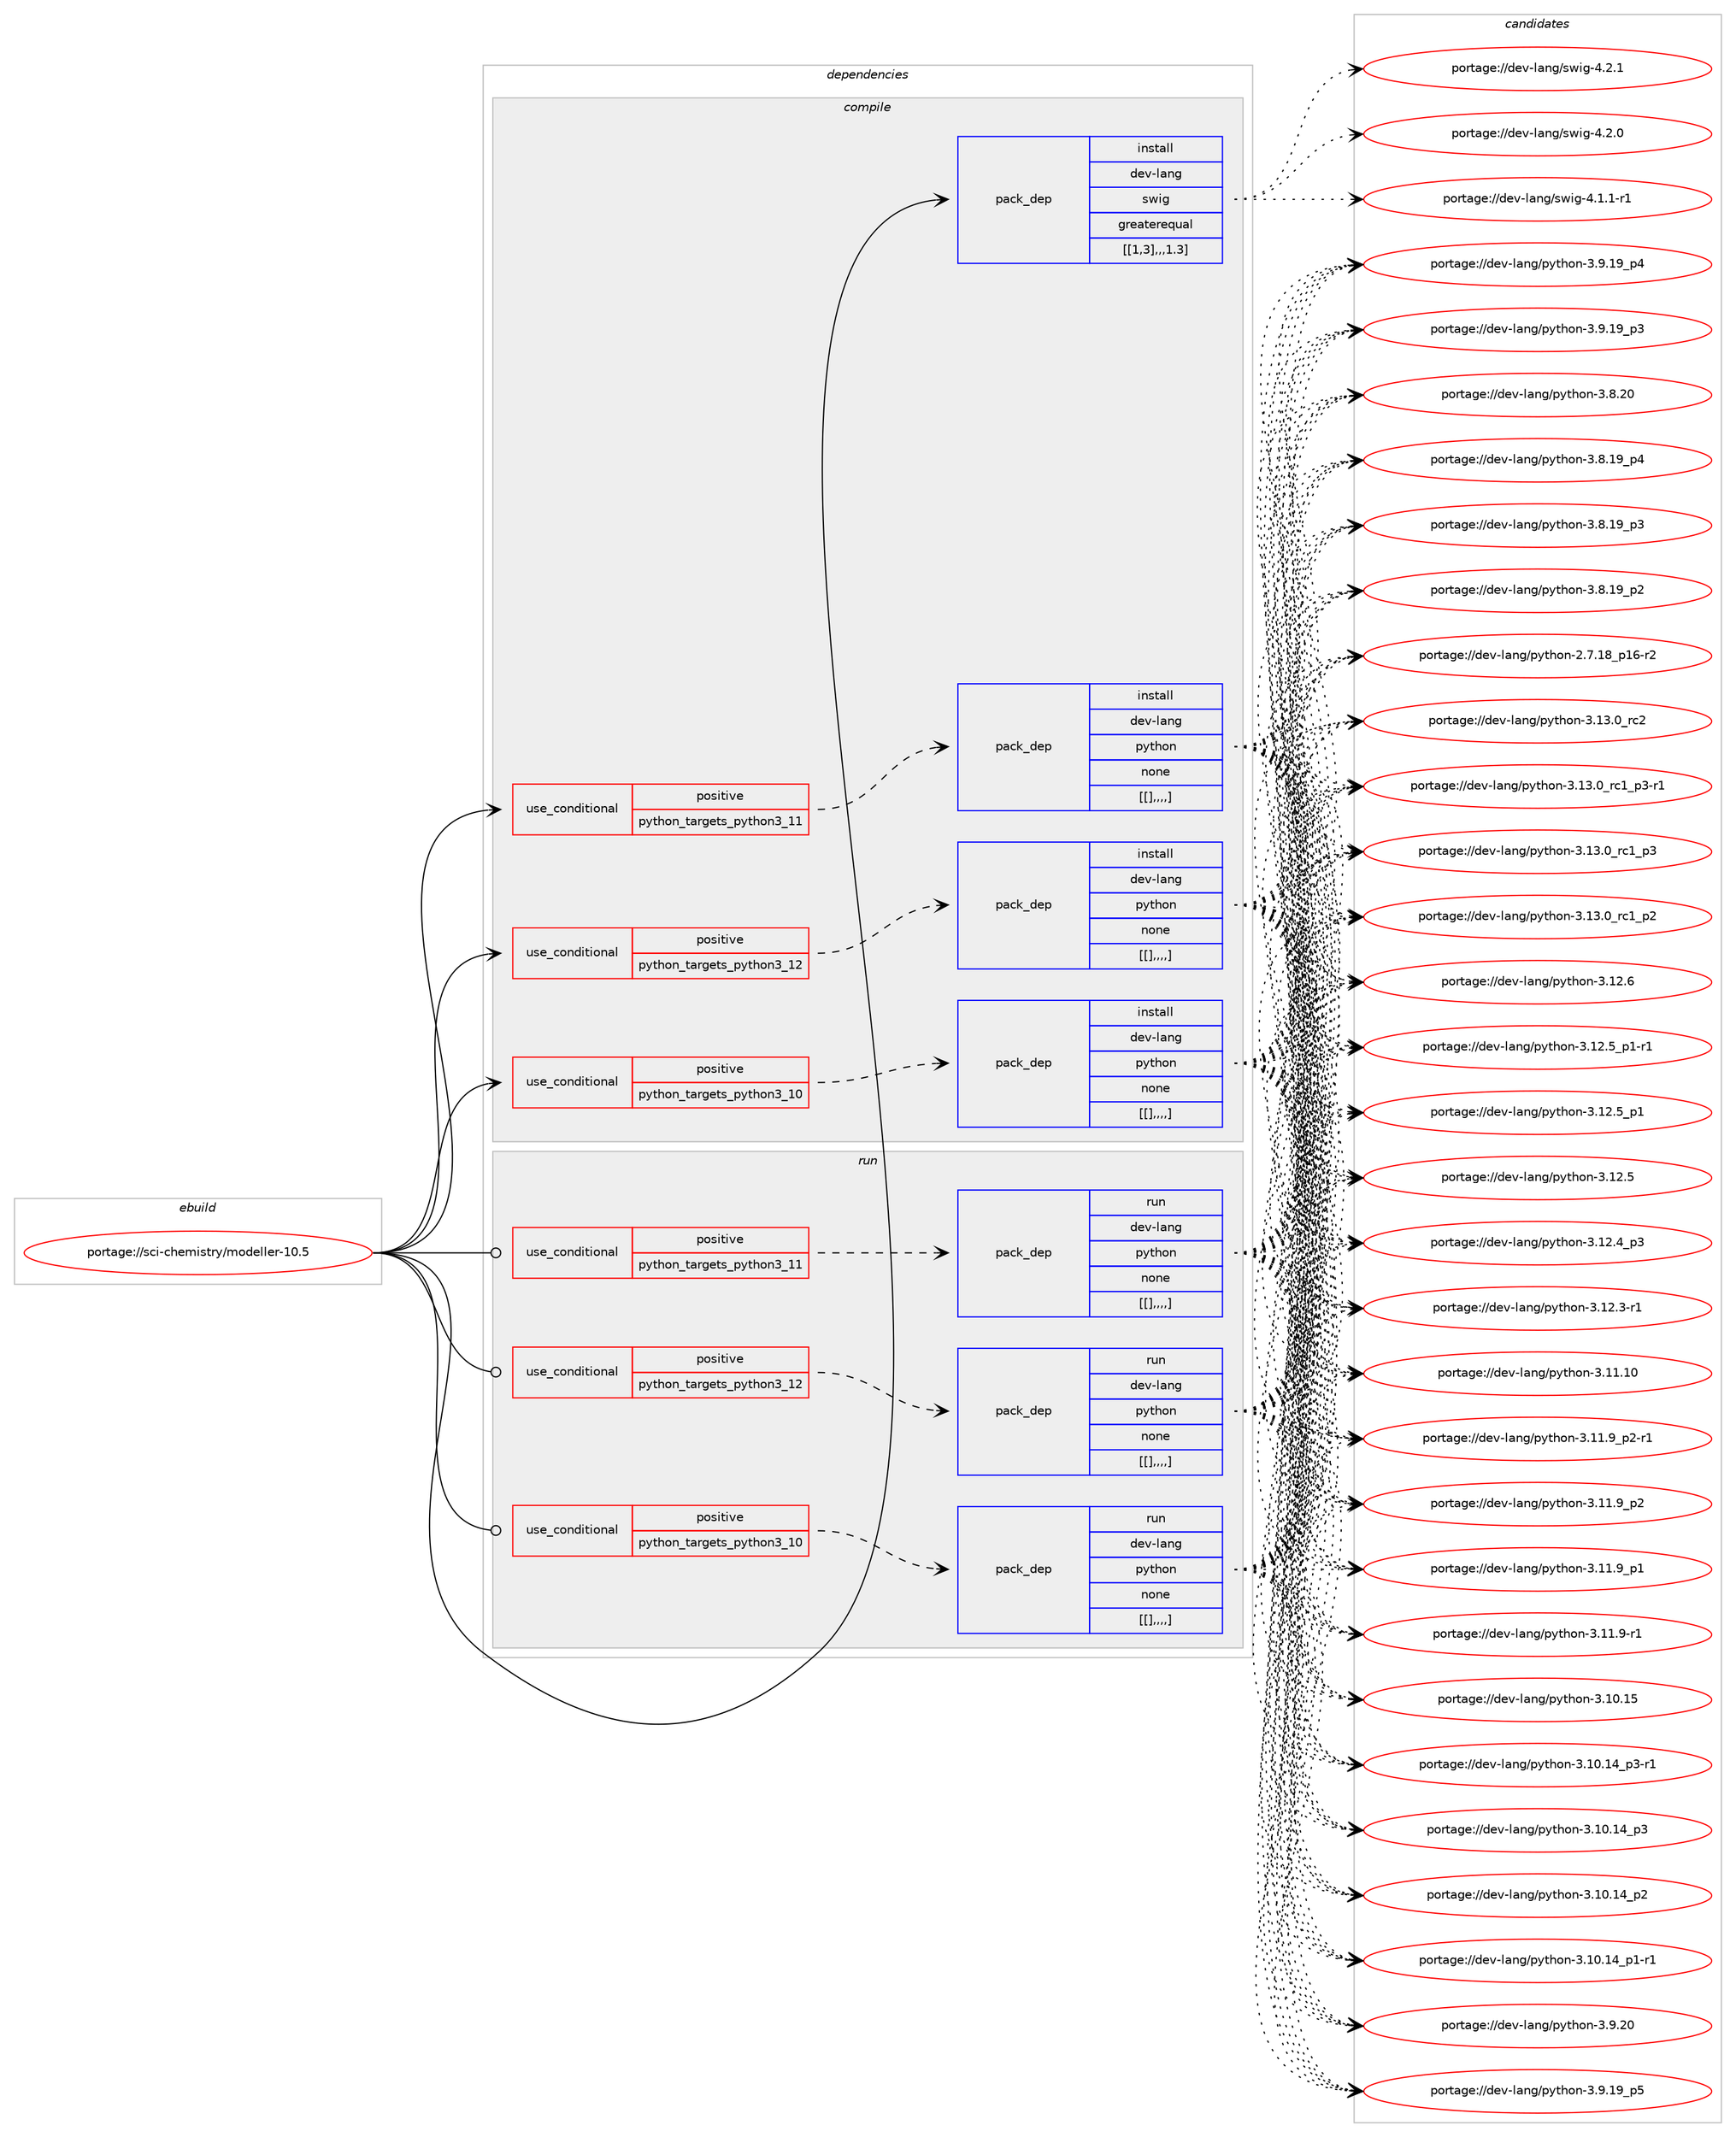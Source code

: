 digraph prolog {

# *************
# Graph options
# *************

newrank=true;
concentrate=true;
compound=true;
graph [rankdir=LR,fontname=Helvetica,fontsize=10,ranksep=1.5];#, ranksep=2.5, nodesep=0.2];
edge  [arrowhead=vee];
node  [fontname=Helvetica,fontsize=10];

# **********
# The ebuild
# **********

subgraph cluster_leftcol {
color=gray;
label=<<i>ebuild</i>>;
id [label="portage://sci-chemistry/modeller-10.5", color=red, width=4, href="../sci-chemistry/modeller-10.5.svg"];
}

# ****************
# The dependencies
# ****************

subgraph cluster_midcol {
color=gray;
label=<<i>dependencies</i>>;
subgraph cluster_compile {
fillcolor="#eeeeee";
style=filled;
label=<<i>compile</i>>;
subgraph cond108145 {
dependency410065 [label=<<TABLE BORDER="0" CELLBORDER="1" CELLSPACING="0" CELLPADDING="4"><TR><TD ROWSPAN="3" CELLPADDING="10">use_conditional</TD></TR><TR><TD>positive</TD></TR><TR><TD>python_targets_python3_10</TD></TR></TABLE>>, shape=none, color=red];
subgraph pack298959 {
dependency410066 [label=<<TABLE BORDER="0" CELLBORDER="1" CELLSPACING="0" CELLPADDING="4" WIDTH="220"><TR><TD ROWSPAN="6" CELLPADDING="30">pack_dep</TD></TR><TR><TD WIDTH="110">install</TD></TR><TR><TD>dev-lang</TD></TR><TR><TD>python</TD></TR><TR><TD>none</TD></TR><TR><TD>[[],,,,]</TD></TR></TABLE>>, shape=none, color=blue];
}
dependency410065:e -> dependency410066:w [weight=20,style="dashed",arrowhead="vee"];
}
id:e -> dependency410065:w [weight=20,style="solid",arrowhead="vee"];
subgraph cond108146 {
dependency410067 [label=<<TABLE BORDER="0" CELLBORDER="1" CELLSPACING="0" CELLPADDING="4"><TR><TD ROWSPAN="3" CELLPADDING="10">use_conditional</TD></TR><TR><TD>positive</TD></TR><TR><TD>python_targets_python3_11</TD></TR></TABLE>>, shape=none, color=red];
subgraph pack298960 {
dependency410068 [label=<<TABLE BORDER="0" CELLBORDER="1" CELLSPACING="0" CELLPADDING="4" WIDTH="220"><TR><TD ROWSPAN="6" CELLPADDING="30">pack_dep</TD></TR><TR><TD WIDTH="110">install</TD></TR><TR><TD>dev-lang</TD></TR><TR><TD>python</TD></TR><TR><TD>none</TD></TR><TR><TD>[[],,,,]</TD></TR></TABLE>>, shape=none, color=blue];
}
dependency410067:e -> dependency410068:w [weight=20,style="dashed",arrowhead="vee"];
}
id:e -> dependency410067:w [weight=20,style="solid",arrowhead="vee"];
subgraph cond108147 {
dependency410069 [label=<<TABLE BORDER="0" CELLBORDER="1" CELLSPACING="0" CELLPADDING="4"><TR><TD ROWSPAN="3" CELLPADDING="10">use_conditional</TD></TR><TR><TD>positive</TD></TR><TR><TD>python_targets_python3_12</TD></TR></TABLE>>, shape=none, color=red];
subgraph pack298961 {
dependency410070 [label=<<TABLE BORDER="0" CELLBORDER="1" CELLSPACING="0" CELLPADDING="4" WIDTH="220"><TR><TD ROWSPAN="6" CELLPADDING="30">pack_dep</TD></TR><TR><TD WIDTH="110">install</TD></TR><TR><TD>dev-lang</TD></TR><TR><TD>python</TD></TR><TR><TD>none</TD></TR><TR><TD>[[],,,,]</TD></TR></TABLE>>, shape=none, color=blue];
}
dependency410069:e -> dependency410070:w [weight=20,style="dashed",arrowhead="vee"];
}
id:e -> dependency410069:w [weight=20,style="solid",arrowhead="vee"];
subgraph pack298962 {
dependency410071 [label=<<TABLE BORDER="0" CELLBORDER="1" CELLSPACING="0" CELLPADDING="4" WIDTH="220"><TR><TD ROWSPAN="6" CELLPADDING="30">pack_dep</TD></TR><TR><TD WIDTH="110">install</TD></TR><TR><TD>dev-lang</TD></TR><TR><TD>swig</TD></TR><TR><TD>greaterequal</TD></TR><TR><TD>[[1,3],,,1.3]</TD></TR></TABLE>>, shape=none, color=blue];
}
id:e -> dependency410071:w [weight=20,style="solid",arrowhead="vee"];
}
subgraph cluster_compileandrun {
fillcolor="#eeeeee";
style=filled;
label=<<i>compile and run</i>>;
}
subgraph cluster_run {
fillcolor="#eeeeee";
style=filled;
label=<<i>run</i>>;
subgraph cond108148 {
dependency410072 [label=<<TABLE BORDER="0" CELLBORDER="1" CELLSPACING="0" CELLPADDING="4"><TR><TD ROWSPAN="3" CELLPADDING="10">use_conditional</TD></TR><TR><TD>positive</TD></TR><TR><TD>python_targets_python3_10</TD></TR></TABLE>>, shape=none, color=red];
subgraph pack298963 {
dependency410073 [label=<<TABLE BORDER="0" CELLBORDER="1" CELLSPACING="0" CELLPADDING="4" WIDTH="220"><TR><TD ROWSPAN="6" CELLPADDING="30">pack_dep</TD></TR><TR><TD WIDTH="110">run</TD></TR><TR><TD>dev-lang</TD></TR><TR><TD>python</TD></TR><TR><TD>none</TD></TR><TR><TD>[[],,,,]</TD></TR></TABLE>>, shape=none, color=blue];
}
dependency410072:e -> dependency410073:w [weight=20,style="dashed",arrowhead="vee"];
}
id:e -> dependency410072:w [weight=20,style="solid",arrowhead="odot"];
subgraph cond108149 {
dependency410074 [label=<<TABLE BORDER="0" CELLBORDER="1" CELLSPACING="0" CELLPADDING="4"><TR><TD ROWSPAN="3" CELLPADDING="10">use_conditional</TD></TR><TR><TD>positive</TD></TR><TR><TD>python_targets_python3_11</TD></TR></TABLE>>, shape=none, color=red];
subgraph pack298964 {
dependency410075 [label=<<TABLE BORDER="0" CELLBORDER="1" CELLSPACING="0" CELLPADDING="4" WIDTH="220"><TR><TD ROWSPAN="6" CELLPADDING="30">pack_dep</TD></TR><TR><TD WIDTH="110">run</TD></TR><TR><TD>dev-lang</TD></TR><TR><TD>python</TD></TR><TR><TD>none</TD></TR><TR><TD>[[],,,,]</TD></TR></TABLE>>, shape=none, color=blue];
}
dependency410074:e -> dependency410075:w [weight=20,style="dashed",arrowhead="vee"];
}
id:e -> dependency410074:w [weight=20,style="solid",arrowhead="odot"];
subgraph cond108150 {
dependency410076 [label=<<TABLE BORDER="0" CELLBORDER="1" CELLSPACING="0" CELLPADDING="4"><TR><TD ROWSPAN="3" CELLPADDING="10">use_conditional</TD></TR><TR><TD>positive</TD></TR><TR><TD>python_targets_python3_12</TD></TR></TABLE>>, shape=none, color=red];
subgraph pack298965 {
dependency410077 [label=<<TABLE BORDER="0" CELLBORDER="1" CELLSPACING="0" CELLPADDING="4" WIDTH="220"><TR><TD ROWSPAN="6" CELLPADDING="30">pack_dep</TD></TR><TR><TD WIDTH="110">run</TD></TR><TR><TD>dev-lang</TD></TR><TR><TD>python</TD></TR><TR><TD>none</TD></TR><TR><TD>[[],,,,]</TD></TR></TABLE>>, shape=none, color=blue];
}
dependency410076:e -> dependency410077:w [weight=20,style="dashed",arrowhead="vee"];
}
id:e -> dependency410076:w [weight=20,style="solid",arrowhead="odot"];
}
}

# **************
# The candidates
# **************

subgraph cluster_choices {
rank=same;
color=gray;
label=<<i>candidates</i>>;

subgraph choice298959 {
color=black;
nodesep=1;
choice10010111845108971101034711212111610411111045514649514648951149950 [label="portage://dev-lang/python-3.13.0_rc2", color=red, width=4,href="../dev-lang/python-3.13.0_rc2.svg"];
choice1001011184510897110103471121211161041111104551464951464895114994995112514511449 [label="portage://dev-lang/python-3.13.0_rc1_p3-r1", color=red, width=4,href="../dev-lang/python-3.13.0_rc1_p3-r1.svg"];
choice100101118451089711010347112121116104111110455146495146489511499499511251 [label="portage://dev-lang/python-3.13.0_rc1_p3", color=red, width=4,href="../dev-lang/python-3.13.0_rc1_p3.svg"];
choice100101118451089711010347112121116104111110455146495146489511499499511250 [label="portage://dev-lang/python-3.13.0_rc1_p2", color=red, width=4,href="../dev-lang/python-3.13.0_rc1_p2.svg"];
choice10010111845108971101034711212111610411111045514649504654 [label="portage://dev-lang/python-3.12.6", color=red, width=4,href="../dev-lang/python-3.12.6.svg"];
choice1001011184510897110103471121211161041111104551464950465395112494511449 [label="portage://dev-lang/python-3.12.5_p1-r1", color=red, width=4,href="../dev-lang/python-3.12.5_p1-r1.svg"];
choice100101118451089711010347112121116104111110455146495046539511249 [label="portage://dev-lang/python-3.12.5_p1", color=red, width=4,href="../dev-lang/python-3.12.5_p1.svg"];
choice10010111845108971101034711212111610411111045514649504653 [label="portage://dev-lang/python-3.12.5", color=red, width=4,href="../dev-lang/python-3.12.5.svg"];
choice100101118451089711010347112121116104111110455146495046529511251 [label="portage://dev-lang/python-3.12.4_p3", color=red, width=4,href="../dev-lang/python-3.12.4_p3.svg"];
choice100101118451089711010347112121116104111110455146495046514511449 [label="portage://dev-lang/python-3.12.3-r1", color=red, width=4,href="../dev-lang/python-3.12.3-r1.svg"];
choice1001011184510897110103471121211161041111104551464949464948 [label="portage://dev-lang/python-3.11.10", color=red, width=4,href="../dev-lang/python-3.11.10.svg"];
choice1001011184510897110103471121211161041111104551464949465795112504511449 [label="portage://dev-lang/python-3.11.9_p2-r1", color=red, width=4,href="../dev-lang/python-3.11.9_p2-r1.svg"];
choice100101118451089711010347112121116104111110455146494946579511250 [label="portage://dev-lang/python-3.11.9_p2", color=red, width=4,href="../dev-lang/python-3.11.9_p2.svg"];
choice100101118451089711010347112121116104111110455146494946579511249 [label="portage://dev-lang/python-3.11.9_p1", color=red, width=4,href="../dev-lang/python-3.11.9_p1.svg"];
choice100101118451089711010347112121116104111110455146494946574511449 [label="portage://dev-lang/python-3.11.9-r1", color=red, width=4,href="../dev-lang/python-3.11.9-r1.svg"];
choice1001011184510897110103471121211161041111104551464948464953 [label="portage://dev-lang/python-3.10.15", color=red, width=4,href="../dev-lang/python-3.10.15.svg"];
choice100101118451089711010347112121116104111110455146494846495295112514511449 [label="portage://dev-lang/python-3.10.14_p3-r1", color=red, width=4,href="../dev-lang/python-3.10.14_p3-r1.svg"];
choice10010111845108971101034711212111610411111045514649484649529511251 [label="portage://dev-lang/python-3.10.14_p3", color=red, width=4,href="../dev-lang/python-3.10.14_p3.svg"];
choice10010111845108971101034711212111610411111045514649484649529511250 [label="portage://dev-lang/python-3.10.14_p2", color=red, width=4,href="../dev-lang/python-3.10.14_p2.svg"];
choice100101118451089711010347112121116104111110455146494846495295112494511449 [label="portage://dev-lang/python-3.10.14_p1-r1", color=red, width=4,href="../dev-lang/python-3.10.14_p1-r1.svg"];
choice10010111845108971101034711212111610411111045514657465048 [label="portage://dev-lang/python-3.9.20", color=red, width=4,href="../dev-lang/python-3.9.20.svg"];
choice100101118451089711010347112121116104111110455146574649579511253 [label="portage://dev-lang/python-3.9.19_p5", color=red, width=4,href="../dev-lang/python-3.9.19_p5.svg"];
choice100101118451089711010347112121116104111110455146574649579511252 [label="portage://dev-lang/python-3.9.19_p4", color=red, width=4,href="../dev-lang/python-3.9.19_p4.svg"];
choice100101118451089711010347112121116104111110455146574649579511251 [label="portage://dev-lang/python-3.9.19_p3", color=red, width=4,href="../dev-lang/python-3.9.19_p3.svg"];
choice10010111845108971101034711212111610411111045514656465048 [label="portage://dev-lang/python-3.8.20", color=red, width=4,href="../dev-lang/python-3.8.20.svg"];
choice100101118451089711010347112121116104111110455146564649579511252 [label="portage://dev-lang/python-3.8.19_p4", color=red, width=4,href="../dev-lang/python-3.8.19_p4.svg"];
choice100101118451089711010347112121116104111110455146564649579511251 [label="portage://dev-lang/python-3.8.19_p3", color=red, width=4,href="../dev-lang/python-3.8.19_p3.svg"];
choice100101118451089711010347112121116104111110455146564649579511250 [label="portage://dev-lang/python-3.8.19_p2", color=red, width=4,href="../dev-lang/python-3.8.19_p2.svg"];
choice100101118451089711010347112121116104111110455046554649569511249544511450 [label="portage://dev-lang/python-2.7.18_p16-r2", color=red, width=4,href="../dev-lang/python-2.7.18_p16-r2.svg"];
dependency410066:e -> choice10010111845108971101034711212111610411111045514649514648951149950:w [style=dotted,weight="100"];
dependency410066:e -> choice1001011184510897110103471121211161041111104551464951464895114994995112514511449:w [style=dotted,weight="100"];
dependency410066:e -> choice100101118451089711010347112121116104111110455146495146489511499499511251:w [style=dotted,weight="100"];
dependency410066:e -> choice100101118451089711010347112121116104111110455146495146489511499499511250:w [style=dotted,weight="100"];
dependency410066:e -> choice10010111845108971101034711212111610411111045514649504654:w [style=dotted,weight="100"];
dependency410066:e -> choice1001011184510897110103471121211161041111104551464950465395112494511449:w [style=dotted,weight="100"];
dependency410066:e -> choice100101118451089711010347112121116104111110455146495046539511249:w [style=dotted,weight="100"];
dependency410066:e -> choice10010111845108971101034711212111610411111045514649504653:w [style=dotted,weight="100"];
dependency410066:e -> choice100101118451089711010347112121116104111110455146495046529511251:w [style=dotted,weight="100"];
dependency410066:e -> choice100101118451089711010347112121116104111110455146495046514511449:w [style=dotted,weight="100"];
dependency410066:e -> choice1001011184510897110103471121211161041111104551464949464948:w [style=dotted,weight="100"];
dependency410066:e -> choice1001011184510897110103471121211161041111104551464949465795112504511449:w [style=dotted,weight="100"];
dependency410066:e -> choice100101118451089711010347112121116104111110455146494946579511250:w [style=dotted,weight="100"];
dependency410066:e -> choice100101118451089711010347112121116104111110455146494946579511249:w [style=dotted,weight="100"];
dependency410066:e -> choice100101118451089711010347112121116104111110455146494946574511449:w [style=dotted,weight="100"];
dependency410066:e -> choice1001011184510897110103471121211161041111104551464948464953:w [style=dotted,weight="100"];
dependency410066:e -> choice100101118451089711010347112121116104111110455146494846495295112514511449:w [style=dotted,weight="100"];
dependency410066:e -> choice10010111845108971101034711212111610411111045514649484649529511251:w [style=dotted,weight="100"];
dependency410066:e -> choice10010111845108971101034711212111610411111045514649484649529511250:w [style=dotted,weight="100"];
dependency410066:e -> choice100101118451089711010347112121116104111110455146494846495295112494511449:w [style=dotted,weight="100"];
dependency410066:e -> choice10010111845108971101034711212111610411111045514657465048:w [style=dotted,weight="100"];
dependency410066:e -> choice100101118451089711010347112121116104111110455146574649579511253:w [style=dotted,weight="100"];
dependency410066:e -> choice100101118451089711010347112121116104111110455146574649579511252:w [style=dotted,weight="100"];
dependency410066:e -> choice100101118451089711010347112121116104111110455146574649579511251:w [style=dotted,weight="100"];
dependency410066:e -> choice10010111845108971101034711212111610411111045514656465048:w [style=dotted,weight="100"];
dependency410066:e -> choice100101118451089711010347112121116104111110455146564649579511252:w [style=dotted,weight="100"];
dependency410066:e -> choice100101118451089711010347112121116104111110455146564649579511251:w [style=dotted,weight="100"];
dependency410066:e -> choice100101118451089711010347112121116104111110455146564649579511250:w [style=dotted,weight="100"];
dependency410066:e -> choice100101118451089711010347112121116104111110455046554649569511249544511450:w [style=dotted,weight="100"];
}
subgraph choice298960 {
color=black;
nodesep=1;
choice10010111845108971101034711212111610411111045514649514648951149950 [label="portage://dev-lang/python-3.13.0_rc2", color=red, width=4,href="../dev-lang/python-3.13.0_rc2.svg"];
choice1001011184510897110103471121211161041111104551464951464895114994995112514511449 [label="portage://dev-lang/python-3.13.0_rc1_p3-r1", color=red, width=4,href="../dev-lang/python-3.13.0_rc1_p3-r1.svg"];
choice100101118451089711010347112121116104111110455146495146489511499499511251 [label="portage://dev-lang/python-3.13.0_rc1_p3", color=red, width=4,href="../dev-lang/python-3.13.0_rc1_p3.svg"];
choice100101118451089711010347112121116104111110455146495146489511499499511250 [label="portage://dev-lang/python-3.13.0_rc1_p2", color=red, width=4,href="../dev-lang/python-3.13.0_rc1_p2.svg"];
choice10010111845108971101034711212111610411111045514649504654 [label="portage://dev-lang/python-3.12.6", color=red, width=4,href="../dev-lang/python-3.12.6.svg"];
choice1001011184510897110103471121211161041111104551464950465395112494511449 [label="portage://dev-lang/python-3.12.5_p1-r1", color=red, width=4,href="../dev-lang/python-3.12.5_p1-r1.svg"];
choice100101118451089711010347112121116104111110455146495046539511249 [label="portage://dev-lang/python-3.12.5_p1", color=red, width=4,href="../dev-lang/python-3.12.5_p1.svg"];
choice10010111845108971101034711212111610411111045514649504653 [label="portage://dev-lang/python-3.12.5", color=red, width=4,href="../dev-lang/python-3.12.5.svg"];
choice100101118451089711010347112121116104111110455146495046529511251 [label="portage://dev-lang/python-3.12.4_p3", color=red, width=4,href="../dev-lang/python-3.12.4_p3.svg"];
choice100101118451089711010347112121116104111110455146495046514511449 [label="portage://dev-lang/python-3.12.3-r1", color=red, width=4,href="../dev-lang/python-3.12.3-r1.svg"];
choice1001011184510897110103471121211161041111104551464949464948 [label="portage://dev-lang/python-3.11.10", color=red, width=4,href="../dev-lang/python-3.11.10.svg"];
choice1001011184510897110103471121211161041111104551464949465795112504511449 [label="portage://dev-lang/python-3.11.9_p2-r1", color=red, width=4,href="../dev-lang/python-3.11.9_p2-r1.svg"];
choice100101118451089711010347112121116104111110455146494946579511250 [label="portage://dev-lang/python-3.11.9_p2", color=red, width=4,href="../dev-lang/python-3.11.9_p2.svg"];
choice100101118451089711010347112121116104111110455146494946579511249 [label="portage://dev-lang/python-3.11.9_p1", color=red, width=4,href="../dev-lang/python-3.11.9_p1.svg"];
choice100101118451089711010347112121116104111110455146494946574511449 [label="portage://dev-lang/python-3.11.9-r1", color=red, width=4,href="../dev-lang/python-3.11.9-r1.svg"];
choice1001011184510897110103471121211161041111104551464948464953 [label="portage://dev-lang/python-3.10.15", color=red, width=4,href="../dev-lang/python-3.10.15.svg"];
choice100101118451089711010347112121116104111110455146494846495295112514511449 [label="portage://dev-lang/python-3.10.14_p3-r1", color=red, width=4,href="../dev-lang/python-3.10.14_p3-r1.svg"];
choice10010111845108971101034711212111610411111045514649484649529511251 [label="portage://dev-lang/python-3.10.14_p3", color=red, width=4,href="../dev-lang/python-3.10.14_p3.svg"];
choice10010111845108971101034711212111610411111045514649484649529511250 [label="portage://dev-lang/python-3.10.14_p2", color=red, width=4,href="../dev-lang/python-3.10.14_p2.svg"];
choice100101118451089711010347112121116104111110455146494846495295112494511449 [label="portage://dev-lang/python-3.10.14_p1-r1", color=red, width=4,href="../dev-lang/python-3.10.14_p1-r1.svg"];
choice10010111845108971101034711212111610411111045514657465048 [label="portage://dev-lang/python-3.9.20", color=red, width=4,href="../dev-lang/python-3.9.20.svg"];
choice100101118451089711010347112121116104111110455146574649579511253 [label="portage://dev-lang/python-3.9.19_p5", color=red, width=4,href="../dev-lang/python-3.9.19_p5.svg"];
choice100101118451089711010347112121116104111110455146574649579511252 [label="portage://dev-lang/python-3.9.19_p4", color=red, width=4,href="../dev-lang/python-3.9.19_p4.svg"];
choice100101118451089711010347112121116104111110455146574649579511251 [label="portage://dev-lang/python-3.9.19_p3", color=red, width=4,href="../dev-lang/python-3.9.19_p3.svg"];
choice10010111845108971101034711212111610411111045514656465048 [label="portage://dev-lang/python-3.8.20", color=red, width=4,href="../dev-lang/python-3.8.20.svg"];
choice100101118451089711010347112121116104111110455146564649579511252 [label="portage://dev-lang/python-3.8.19_p4", color=red, width=4,href="../dev-lang/python-3.8.19_p4.svg"];
choice100101118451089711010347112121116104111110455146564649579511251 [label="portage://dev-lang/python-3.8.19_p3", color=red, width=4,href="../dev-lang/python-3.8.19_p3.svg"];
choice100101118451089711010347112121116104111110455146564649579511250 [label="portage://dev-lang/python-3.8.19_p2", color=red, width=4,href="../dev-lang/python-3.8.19_p2.svg"];
choice100101118451089711010347112121116104111110455046554649569511249544511450 [label="portage://dev-lang/python-2.7.18_p16-r2", color=red, width=4,href="../dev-lang/python-2.7.18_p16-r2.svg"];
dependency410068:e -> choice10010111845108971101034711212111610411111045514649514648951149950:w [style=dotted,weight="100"];
dependency410068:e -> choice1001011184510897110103471121211161041111104551464951464895114994995112514511449:w [style=dotted,weight="100"];
dependency410068:e -> choice100101118451089711010347112121116104111110455146495146489511499499511251:w [style=dotted,weight="100"];
dependency410068:e -> choice100101118451089711010347112121116104111110455146495146489511499499511250:w [style=dotted,weight="100"];
dependency410068:e -> choice10010111845108971101034711212111610411111045514649504654:w [style=dotted,weight="100"];
dependency410068:e -> choice1001011184510897110103471121211161041111104551464950465395112494511449:w [style=dotted,weight="100"];
dependency410068:e -> choice100101118451089711010347112121116104111110455146495046539511249:w [style=dotted,weight="100"];
dependency410068:e -> choice10010111845108971101034711212111610411111045514649504653:w [style=dotted,weight="100"];
dependency410068:e -> choice100101118451089711010347112121116104111110455146495046529511251:w [style=dotted,weight="100"];
dependency410068:e -> choice100101118451089711010347112121116104111110455146495046514511449:w [style=dotted,weight="100"];
dependency410068:e -> choice1001011184510897110103471121211161041111104551464949464948:w [style=dotted,weight="100"];
dependency410068:e -> choice1001011184510897110103471121211161041111104551464949465795112504511449:w [style=dotted,weight="100"];
dependency410068:e -> choice100101118451089711010347112121116104111110455146494946579511250:w [style=dotted,weight="100"];
dependency410068:e -> choice100101118451089711010347112121116104111110455146494946579511249:w [style=dotted,weight="100"];
dependency410068:e -> choice100101118451089711010347112121116104111110455146494946574511449:w [style=dotted,weight="100"];
dependency410068:e -> choice1001011184510897110103471121211161041111104551464948464953:w [style=dotted,weight="100"];
dependency410068:e -> choice100101118451089711010347112121116104111110455146494846495295112514511449:w [style=dotted,weight="100"];
dependency410068:e -> choice10010111845108971101034711212111610411111045514649484649529511251:w [style=dotted,weight="100"];
dependency410068:e -> choice10010111845108971101034711212111610411111045514649484649529511250:w [style=dotted,weight="100"];
dependency410068:e -> choice100101118451089711010347112121116104111110455146494846495295112494511449:w [style=dotted,weight="100"];
dependency410068:e -> choice10010111845108971101034711212111610411111045514657465048:w [style=dotted,weight="100"];
dependency410068:e -> choice100101118451089711010347112121116104111110455146574649579511253:w [style=dotted,weight="100"];
dependency410068:e -> choice100101118451089711010347112121116104111110455146574649579511252:w [style=dotted,weight="100"];
dependency410068:e -> choice100101118451089711010347112121116104111110455146574649579511251:w [style=dotted,weight="100"];
dependency410068:e -> choice10010111845108971101034711212111610411111045514656465048:w [style=dotted,weight="100"];
dependency410068:e -> choice100101118451089711010347112121116104111110455146564649579511252:w [style=dotted,weight="100"];
dependency410068:e -> choice100101118451089711010347112121116104111110455146564649579511251:w [style=dotted,weight="100"];
dependency410068:e -> choice100101118451089711010347112121116104111110455146564649579511250:w [style=dotted,weight="100"];
dependency410068:e -> choice100101118451089711010347112121116104111110455046554649569511249544511450:w [style=dotted,weight="100"];
}
subgraph choice298961 {
color=black;
nodesep=1;
choice10010111845108971101034711212111610411111045514649514648951149950 [label="portage://dev-lang/python-3.13.0_rc2", color=red, width=4,href="../dev-lang/python-3.13.0_rc2.svg"];
choice1001011184510897110103471121211161041111104551464951464895114994995112514511449 [label="portage://dev-lang/python-3.13.0_rc1_p3-r1", color=red, width=4,href="../dev-lang/python-3.13.0_rc1_p3-r1.svg"];
choice100101118451089711010347112121116104111110455146495146489511499499511251 [label="portage://dev-lang/python-3.13.0_rc1_p3", color=red, width=4,href="../dev-lang/python-3.13.0_rc1_p3.svg"];
choice100101118451089711010347112121116104111110455146495146489511499499511250 [label="portage://dev-lang/python-3.13.0_rc1_p2", color=red, width=4,href="../dev-lang/python-3.13.0_rc1_p2.svg"];
choice10010111845108971101034711212111610411111045514649504654 [label="portage://dev-lang/python-3.12.6", color=red, width=4,href="../dev-lang/python-3.12.6.svg"];
choice1001011184510897110103471121211161041111104551464950465395112494511449 [label="portage://dev-lang/python-3.12.5_p1-r1", color=red, width=4,href="../dev-lang/python-3.12.5_p1-r1.svg"];
choice100101118451089711010347112121116104111110455146495046539511249 [label="portage://dev-lang/python-3.12.5_p1", color=red, width=4,href="../dev-lang/python-3.12.5_p1.svg"];
choice10010111845108971101034711212111610411111045514649504653 [label="portage://dev-lang/python-3.12.5", color=red, width=4,href="../dev-lang/python-3.12.5.svg"];
choice100101118451089711010347112121116104111110455146495046529511251 [label="portage://dev-lang/python-3.12.4_p3", color=red, width=4,href="../dev-lang/python-3.12.4_p3.svg"];
choice100101118451089711010347112121116104111110455146495046514511449 [label="portage://dev-lang/python-3.12.3-r1", color=red, width=4,href="../dev-lang/python-3.12.3-r1.svg"];
choice1001011184510897110103471121211161041111104551464949464948 [label="portage://dev-lang/python-3.11.10", color=red, width=4,href="../dev-lang/python-3.11.10.svg"];
choice1001011184510897110103471121211161041111104551464949465795112504511449 [label="portage://dev-lang/python-3.11.9_p2-r1", color=red, width=4,href="../dev-lang/python-3.11.9_p2-r1.svg"];
choice100101118451089711010347112121116104111110455146494946579511250 [label="portage://dev-lang/python-3.11.9_p2", color=red, width=4,href="../dev-lang/python-3.11.9_p2.svg"];
choice100101118451089711010347112121116104111110455146494946579511249 [label="portage://dev-lang/python-3.11.9_p1", color=red, width=4,href="../dev-lang/python-3.11.9_p1.svg"];
choice100101118451089711010347112121116104111110455146494946574511449 [label="portage://dev-lang/python-3.11.9-r1", color=red, width=4,href="../dev-lang/python-3.11.9-r1.svg"];
choice1001011184510897110103471121211161041111104551464948464953 [label="portage://dev-lang/python-3.10.15", color=red, width=4,href="../dev-lang/python-3.10.15.svg"];
choice100101118451089711010347112121116104111110455146494846495295112514511449 [label="portage://dev-lang/python-3.10.14_p3-r1", color=red, width=4,href="../dev-lang/python-3.10.14_p3-r1.svg"];
choice10010111845108971101034711212111610411111045514649484649529511251 [label="portage://dev-lang/python-3.10.14_p3", color=red, width=4,href="../dev-lang/python-3.10.14_p3.svg"];
choice10010111845108971101034711212111610411111045514649484649529511250 [label="portage://dev-lang/python-3.10.14_p2", color=red, width=4,href="../dev-lang/python-3.10.14_p2.svg"];
choice100101118451089711010347112121116104111110455146494846495295112494511449 [label="portage://dev-lang/python-3.10.14_p1-r1", color=red, width=4,href="../dev-lang/python-3.10.14_p1-r1.svg"];
choice10010111845108971101034711212111610411111045514657465048 [label="portage://dev-lang/python-3.9.20", color=red, width=4,href="../dev-lang/python-3.9.20.svg"];
choice100101118451089711010347112121116104111110455146574649579511253 [label="portage://dev-lang/python-3.9.19_p5", color=red, width=4,href="../dev-lang/python-3.9.19_p5.svg"];
choice100101118451089711010347112121116104111110455146574649579511252 [label="portage://dev-lang/python-3.9.19_p4", color=red, width=4,href="../dev-lang/python-3.9.19_p4.svg"];
choice100101118451089711010347112121116104111110455146574649579511251 [label="portage://dev-lang/python-3.9.19_p3", color=red, width=4,href="../dev-lang/python-3.9.19_p3.svg"];
choice10010111845108971101034711212111610411111045514656465048 [label="portage://dev-lang/python-3.8.20", color=red, width=4,href="../dev-lang/python-3.8.20.svg"];
choice100101118451089711010347112121116104111110455146564649579511252 [label="portage://dev-lang/python-3.8.19_p4", color=red, width=4,href="../dev-lang/python-3.8.19_p4.svg"];
choice100101118451089711010347112121116104111110455146564649579511251 [label="portage://dev-lang/python-3.8.19_p3", color=red, width=4,href="../dev-lang/python-3.8.19_p3.svg"];
choice100101118451089711010347112121116104111110455146564649579511250 [label="portage://dev-lang/python-3.8.19_p2", color=red, width=4,href="../dev-lang/python-3.8.19_p2.svg"];
choice100101118451089711010347112121116104111110455046554649569511249544511450 [label="portage://dev-lang/python-2.7.18_p16-r2", color=red, width=4,href="../dev-lang/python-2.7.18_p16-r2.svg"];
dependency410070:e -> choice10010111845108971101034711212111610411111045514649514648951149950:w [style=dotted,weight="100"];
dependency410070:e -> choice1001011184510897110103471121211161041111104551464951464895114994995112514511449:w [style=dotted,weight="100"];
dependency410070:e -> choice100101118451089711010347112121116104111110455146495146489511499499511251:w [style=dotted,weight="100"];
dependency410070:e -> choice100101118451089711010347112121116104111110455146495146489511499499511250:w [style=dotted,weight="100"];
dependency410070:e -> choice10010111845108971101034711212111610411111045514649504654:w [style=dotted,weight="100"];
dependency410070:e -> choice1001011184510897110103471121211161041111104551464950465395112494511449:w [style=dotted,weight="100"];
dependency410070:e -> choice100101118451089711010347112121116104111110455146495046539511249:w [style=dotted,weight="100"];
dependency410070:e -> choice10010111845108971101034711212111610411111045514649504653:w [style=dotted,weight="100"];
dependency410070:e -> choice100101118451089711010347112121116104111110455146495046529511251:w [style=dotted,weight="100"];
dependency410070:e -> choice100101118451089711010347112121116104111110455146495046514511449:w [style=dotted,weight="100"];
dependency410070:e -> choice1001011184510897110103471121211161041111104551464949464948:w [style=dotted,weight="100"];
dependency410070:e -> choice1001011184510897110103471121211161041111104551464949465795112504511449:w [style=dotted,weight="100"];
dependency410070:e -> choice100101118451089711010347112121116104111110455146494946579511250:w [style=dotted,weight="100"];
dependency410070:e -> choice100101118451089711010347112121116104111110455146494946579511249:w [style=dotted,weight="100"];
dependency410070:e -> choice100101118451089711010347112121116104111110455146494946574511449:w [style=dotted,weight="100"];
dependency410070:e -> choice1001011184510897110103471121211161041111104551464948464953:w [style=dotted,weight="100"];
dependency410070:e -> choice100101118451089711010347112121116104111110455146494846495295112514511449:w [style=dotted,weight="100"];
dependency410070:e -> choice10010111845108971101034711212111610411111045514649484649529511251:w [style=dotted,weight="100"];
dependency410070:e -> choice10010111845108971101034711212111610411111045514649484649529511250:w [style=dotted,weight="100"];
dependency410070:e -> choice100101118451089711010347112121116104111110455146494846495295112494511449:w [style=dotted,weight="100"];
dependency410070:e -> choice10010111845108971101034711212111610411111045514657465048:w [style=dotted,weight="100"];
dependency410070:e -> choice100101118451089711010347112121116104111110455146574649579511253:w [style=dotted,weight="100"];
dependency410070:e -> choice100101118451089711010347112121116104111110455146574649579511252:w [style=dotted,weight="100"];
dependency410070:e -> choice100101118451089711010347112121116104111110455146574649579511251:w [style=dotted,weight="100"];
dependency410070:e -> choice10010111845108971101034711212111610411111045514656465048:w [style=dotted,weight="100"];
dependency410070:e -> choice100101118451089711010347112121116104111110455146564649579511252:w [style=dotted,weight="100"];
dependency410070:e -> choice100101118451089711010347112121116104111110455146564649579511251:w [style=dotted,weight="100"];
dependency410070:e -> choice100101118451089711010347112121116104111110455146564649579511250:w [style=dotted,weight="100"];
dependency410070:e -> choice100101118451089711010347112121116104111110455046554649569511249544511450:w [style=dotted,weight="100"];
}
subgraph choice298962 {
color=black;
nodesep=1;
choice100101118451089711010347115119105103455246504649 [label="portage://dev-lang/swig-4.2.1", color=red, width=4,href="../dev-lang/swig-4.2.1.svg"];
choice100101118451089711010347115119105103455246504648 [label="portage://dev-lang/swig-4.2.0", color=red, width=4,href="../dev-lang/swig-4.2.0.svg"];
choice1001011184510897110103471151191051034552464946494511449 [label="portage://dev-lang/swig-4.1.1-r1", color=red, width=4,href="../dev-lang/swig-4.1.1-r1.svg"];
dependency410071:e -> choice100101118451089711010347115119105103455246504649:w [style=dotted,weight="100"];
dependency410071:e -> choice100101118451089711010347115119105103455246504648:w [style=dotted,weight="100"];
dependency410071:e -> choice1001011184510897110103471151191051034552464946494511449:w [style=dotted,weight="100"];
}
subgraph choice298963 {
color=black;
nodesep=1;
choice10010111845108971101034711212111610411111045514649514648951149950 [label="portage://dev-lang/python-3.13.0_rc2", color=red, width=4,href="../dev-lang/python-3.13.0_rc2.svg"];
choice1001011184510897110103471121211161041111104551464951464895114994995112514511449 [label="portage://dev-lang/python-3.13.0_rc1_p3-r1", color=red, width=4,href="../dev-lang/python-3.13.0_rc1_p3-r1.svg"];
choice100101118451089711010347112121116104111110455146495146489511499499511251 [label="portage://dev-lang/python-3.13.0_rc1_p3", color=red, width=4,href="../dev-lang/python-3.13.0_rc1_p3.svg"];
choice100101118451089711010347112121116104111110455146495146489511499499511250 [label="portage://dev-lang/python-3.13.0_rc1_p2", color=red, width=4,href="../dev-lang/python-3.13.0_rc1_p2.svg"];
choice10010111845108971101034711212111610411111045514649504654 [label="portage://dev-lang/python-3.12.6", color=red, width=4,href="../dev-lang/python-3.12.6.svg"];
choice1001011184510897110103471121211161041111104551464950465395112494511449 [label="portage://dev-lang/python-3.12.5_p1-r1", color=red, width=4,href="../dev-lang/python-3.12.5_p1-r1.svg"];
choice100101118451089711010347112121116104111110455146495046539511249 [label="portage://dev-lang/python-3.12.5_p1", color=red, width=4,href="../dev-lang/python-3.12.5_p1.svg"];
choice10010111845108971101034711212111610411111045514649504653 [label="portage://dev-lang/python-3.12.5", color=red, width=4,href="../dev-lang/python-3.12.5.svg"];
choice100101118451089711010347112121116104111110455146495046529511251 [label="portage://dev-lang/python-3.12.4_p3", color=red, width=4,href="../dev-lang/python-3.12.4_p3.svg"];
choice100101118451089711010347112121116104111110455146495046514511449 [label="portage://dev-lang/python-3.12.3-r1", color=red, width=4,href="../dev-lang/python-3.12.3-r1.svg"];
choice1001011184510897110103471121211161041111104551464949464948 [label="portage://dev-lang/python-3.11.10", color=red, width=4,href="../dev-lang/python-3.11.10.svg"];
choice1001011184510897110103471121211161041111104551464949465795112504511449 [label="portage://dev-lang/python-3.11.9_p2-r1", color=red, width=4,href="../dev-lang/python-3.11.9_p2-r1.svg"];
choice100101118451089711010347112121116104111110455146494946579511250 [label="portage://dev-lang/python-3.11.9_p2", color=red, width=4,href="../dev-lang/python-3.11.9_p2.svg"];
choice100101118451089711010347112121116104111110455146494946579511249 [label="portage://dev-lang/python-3.11.9_p1", color=red, width=4,href="../dev-lang/python-3.11.9_p1.svg"];
choice100101118451089711010347112121116104111110455146494946574511449 [label="portage://dev-lang/python-3.11.9-r1", color=red, width=4,href="../dev-lang/python-3.11.9-r1.svg"];
choice1001011184510897110103471121211161041111104551464948464953 [label="portage://dev-lang/python-3.10.15", color=red, width=4,href="../dev-lang/python-3.10.15.svg"];
choice100101118451089711010347112121116104111110455146494846495295112514511449 [label="portage://dev-lang/python-3.10.14_p3-r1", color=red, width=4,href="../dev-lang/python-3.10.14_p3-r1.svg"];
choice10010111845108971101034711212111610411111045514649484649529511251 [label="portage://dev-lang/python-3.10.14_p3", color=red, width=4,href="../dev-lang/python-3.10.14_p3.svg"];
choice10010111845108971101034711212111610411111045514649484649529511250 [label="portage://dev-lang/python-3.10.14_p2", color=red, width=4,href="../dev-lang/python-3.10.14_p2.svg"];
choice100101118451089711010347112121116104111110455146494846495295112494511449 [label="portage://dev-lang/python-3.10.14_p1-r1", color=red, width=4,href="../dev-lang/python-3.10.14_p1-r1.svg"];
choice10010111845108971101034711212111610411111045514657465048 [label="portage://dev-lang/python-3.9.20", color=red, width=4,href="../dev-lang/python-3.9.20.svg"];
choice100101118451089711010347112121116104111110455146574649579511253 [label="portage://dev-lang/python-3.9.19_p5", color=red, width=4,href="../dev-lang/python-3.9.19_p5.svg"];
choice100101118451089711010347112121116104111110455146574649579511252 [label="portage://dev-lang/python-3.9.19_p4", color=red, width=4,href="../dev-lang/python-3.9.19_p4.svg"];
choice100101118451089711010347112121116104111110455146574649579511251 [label="portage://dev-lang/python-3.9.19_p3", color=red, width=4,href="../dev-lang/python-3.9.19_p3.svg"];
choice10010111845108971101034711212111610411111045514656465048 [label="portage://dev-lang/python-3.8.20", color=red, width=4,href="../dev-lang/python-3.8.20.svg"];
choice100101118451089711010347112121116104111110455146564649579511252 [label="portage://dev-lang/python-3.8.19_p4", color=red, width=4,href="../dev-lang/python-3.8.19_p4.svg"];
choice100101118451089711010347112121116104111110455146564649579511251 [label="portage://dev-lang/python-3.8.19_p3", color=red, width=4,href="../dev-lang/python-3.8.19_p3.svg"];
choice100101118451089711010347112121116104111110455146564649579511250 [label="portage://dev-lang/python-3.8.19_p2", color=red, width=4,href="../dev-lang/python-3.8.19_p2.svg"];
choice100101118451089711010347112121116104111110455046554649569511249544511450 [label="portage://dev-lang/python-2.7.18_p16-r2", color=red, width=4,href="../dev-lang/python-2.7.18_p16-r2.svg"];
dependency410073:e -> choice10010111845108971101034711212111610411111045514649514648951149950:w [style=dotted,weight="100"];
dependency410073:e -> choice1001011184510897110103471121211161041111104551464951464895114994995112514511449:w [style=dotted,weight="100"];
dependency410073:e -> choice100101118451089711010347112121116104111110455146495146489511499499511251:w [style=dotted,weight="100"];
dependency410073:e -> choice100101118451089711010347112121116104111110455146495146489511499499511250:w [style=dotted,weight="100"];
dependency410073:e -> choice10010111845108971101034711212111610411111045514649504654:w [style=dotted,weight="100"];
dependency410073:e -> choice1001011184510897110103471121211161041111104551464950465395112494511449:w [style=dotted,weight="100"];
dependency410073:e -> choice100101118451089711010347112121116104111110455146495046539511249:w [style=dotted,weight="100"];
dependency410073:e -> choice10010111845108971101034711212111610411111045514649504653:w [style=dotted,weight="100"];
dependency410073:e -> choice100101118451089711010347112121116104111110455146495046529511251:w [style=dotted,weight="100"];
dependency410073:e -> choice100101118451089711010347112121116104111110455146495046514511449:w [style=dotted,weight="100"];
dependency410073:e -> choice1001011184510897110103471121211161041111104551464949464948:w [style=dotted,weight="100"];
dependency410073:e -> choice1001011184510897110103471121211161041111104551464949465795112504511449:w [style=dotted,weight="100"];
dependency410073:e -> choice100101118451089711010347112121116104111110455146494946579511250:w [style=dotted,weight="100"];
dependency410073:e -> choice100101118451089711010347112121116104111110455146494946579511249:w [style=dotted,weight="100"];
dependency410073:e -> choice100101118451089711010347112121116104111110455146494946574511449:w [style=dotted,weight="100"];
dependency410073:e -> choice1001011184510897110103471121211161041111104551464948464953:w [style=dotted,weight="100"];
dependency410073:e -> choice100101118451089711010347112121116104111110455146494846495295112514511449:w [style=dotted,weight="100"];
dependency410073:e -> choice10010111845108971101034711212111610411111045514649484649529511251:w [style=dotted,weight="100"];
dependency410073:e -> choice10010111845108971101034711212111610411111045514649484649529511250:w [style=dotted,weight="100"];
dependency410073:e -> choice100101118451089711010347112121116104111110455146494846495295112494511449:w [style=dotted,weight="100"];
dependency410073:e -> choice10010111845108971101034711212111610411111045514657465048:w [style=dotted,weight="100"];
dependency410073:e -> choice100101118451089711010347112121116104111110455146574649579511253:w [style=dotted,weight="100"];
dependency410073:e -> choice100101118451089711010347112121116104111110455146574649579511252:w [style=dotted,weight="100"];
dependency410073:e -> choice100101118451089711010347112121116104111110455146574649579511251:w [style=dotted,weight="100"];
dependency410073:e -> choice10010111845108971101034711212111610411111045514656465048:w [style=dotted,weight="100"];
dependency410073:e -> choice100101118451089711010347112121116104111110455146564649579511252:w [style=dotted,weight="100"];
dependency410073:e -> choice100101118451089711010347112121116104111110455146564649579511251:w [style=dotted,weight="100"];
dependency410073:e -> choice100101118451089711010347112121116104111110455146564649579511250:w [style=dotted,weight="100"];
dependency410073:e -> choice100101118451089711010347112121116104111110455046554649569511249544511450:w [style=dotted,weight="100"];
}
subgraph choice298964 {
color=black;
nodesep=1;
choice10010111845108971101034711212111610411111045514649514648951149950 [label="portage://dev-lang/python-3.13.0_rc2", color=red, width=4,href="../dev-lang/python-3.13.0_rc2.svg"];
choice1001011184510897110103471121211161041111104551464951464895114994995112514511449 [label="portage://dev-lang/python-3.13.0_rc1_p3-r1", color=red, width=4,href="../dev-lang/python-3.13.0_rc1_p3-r1.svg"];
choice100101118451089711010347112121116104111110455146495146489511499499511251 [label="portage://dev-lang/python-3.13.0_rc1_p3", color=red, width=4,href="../dev-lang/python-3.13.0_rc1_p3.svg"];
choice100101118451089711010347112121116104111110455146495146489511499499511250 [label="portage://dev-lang/python-3.13.0_rc1_p2", color=red, width=4,href="../dev-lang/python-3.13.0_rc1_p2.svg"];
choice10010111845108971101034711212111610411111045514649504654 [label="portage://dev-lang/python-3.12.6", color=red, width=4,href="../dev-lang/python-3.12.6.svg"];
choice1001011184510897110103471121211161041111104551464950465395112494511449 [label="portage://dev-lang/python-3.12.5_p1-r1", color=red, width=4,href="../dev-lang/python-3.12.5_p1-r1.svg"];
choice100101118451089711010347112121116104111110455146495046539511249 [label="portage://dev-lang/python-3.12.5_p1", color=red, width=4,href="../dev-lang/python-3.12.5_p1.svg"];
choice10010111845108971101034711212111610411111045514649504653 [label="portage://dev-lang/python-3.12.5", color=red, width=4,href="../dev-lang/python-3.12.5.svg"];
choice100101118451089711010347112121116104111110455146495046529511251 [label="portage://dev-lang/python-3.12.4_p3", color=red, width=4,href="../dev-lang/python-3.12.4_p3.svg"];
choice100101118451089711010347112121116104111110455146495046514511449 [label="portage://dev-lang/python-3.12.3-r1", color=red, width=4,href="../dev-lang/python-3.12.3-r1.svg"];
choice1001011184510897110103471121211161041111104551464949464948 [label="portage://dev-lang/python-3.11.10", color=red, width=4,href="../dev-lang/python-3.11.10.svg"];
choice1001011184510897110103471121211161041111104551464949465795112504511449 [label="portage://dev-lang/python-3.11.9_p2-r1", color=red, width=4,href="../dev-lang/python-3.11.9_p2-r1.svg"];
choice100101118451089711010347112121116104111110455146494946579511250 [label="portage://dev-lang/python-3.11.9_p2", color=red, width=4,href="../dev-lang/python-3.11.9_p2.svg"];
choice100101118451089711010347112121116104111110455146494946579511249 [label="portage://dev-lang/python-3.11.9_p1", color=red, width=4,href="../dev-lang/python-3.11.9_p1.svg"];
choice100101118451089711010347112121116104111110455146494946574511449 [label="portage://dev-lang/python-3.11.9-r1", color=red, width=4,href="../dev-lang/python-3.11.9-r1.svg"];
choice1001011184510897110103471121211161041111104551464948464953 [label="portage://dev-lang/python-3.10.15", color=red, width=4,href="../dev-lang/python-3.10.15.svg"];
choice100101118451089711010347112121116104111110455146494846495295112514511449 [label="portage://dev-lang/python-3.10.14_p3-r1", color=red, width=4,href="../dev-lang/python-3.10.14_p3-r1.svg"];
choice10010111845108971101034711212111610411111045514649484649529511251 [label="portage://dev-lang/python-3.10.14_p3", color=red, width=4,href="../dev-lang/python-3.10.14_p3.svg"];
choice10010111845108971101034711212111610411111045514649484649529511250 [label="portage://dev-lang/python-3.10.14_p2", color=red, width=4,href="../dev-lang/python-3.10.14_p2.svg"];
choice100101118451089711010347112121116104111110455146494846495295112494511449 [label="portage://dev-lang/python-3.10.14_p1-r1", color=red, width=4,href="../dev-lang/python-3.10.14_p1-r1.svg"];
choice10010111845108971101034711212111610411111045514657465048 [label="portage://dev-lang/python-3.9.20", color=red, width=4,href="../dev-lang/python-3.9.20.svg"];
choice100101118451089711010347112121116104111110455146574649579511253 [label="portage://dev-lang/python-3.9.19_p5", color=red, width=4,href="../dev-lang/python-3.9.19_p5.svg"];
choice100101118451089711010347112121116104111110455146574649579511252 [label="portage://dev-lang/python-3.9.19_p4", color=red, width=4,href="../dev-lang/python-3.9.19_p4.svg"];
choice100101118451089711010347112121116104111110455146574649579511251 [label="portage://dev-lang/python-3.9.19_p3", color=red, width=4,href="../dev-lang/python-3.9.19_p3.svg"];
choice10010111845108971101034711212111610411111045514656465048 [label="portage://dev-lang/python-3.8.20", color=red, width=4,href="../dev-lang/python-3.8.20.svg"];
choice100101118451089711010347112121116104111110455146564649579511252 [label="portage://dev-lang/python-3.8.19_p4", color=red, width=4,href="../dev-lang/python-3.8.19_p4.svg"];
choice100101118451089711010347112121116104111110455146564649579511251 [label="portage://dev-lang/python-3.8.19_p3", color=red, width=4,href="../dev-lang/python-3.8.19_p3.svg"];
choice100101118451089711010347112121116104111110455146564649579511250 [label="portage://dev-lang/python-3.8.19_p2", color=red, width=4,href="../dev-lang/python-3.8.19_p2.svg"];
choice100101118451089711010347112121116104111110455046554649569511249544511450 [label="portage://dev-lang/python-2.7.18_p16-r2", color=red, width=4,href="../dev-lang/python-2.7.18_p16-r2.svg"];
dependency410075:e -> choice10010111845108971101034711212111610411111045514649514648951149950:w [style=dotted,weight="100"];
dependency410075:e -> choice1001011184510897110103471121211161041111104551464951464895114994995112514511449:w [style=dotted,weight="100"];
dependency410075:e -> choice100101118451089711010347112121116104111110455146495146489511499499511251:w [style=dotted,weight="100"];
dependency410075:e -> choice100101118451089711010347112121116104111110455146495146489511499499511250:w [style=dotted,weight="100"];
dependency410075:e -> choice10010111845108971101034711212111610411111045514649504654:w [style=dotted,weight="100"];
dependency410075:e -> choice1001011184510897110103471121211161041111104551464950465395112494511449:w [style=dotted,weight="100"];
dependency410075:e -> choice100101118451089711010347112121116104111110455146495046539511249:w [style=dotted,weight="100"];
dependency410075:e -> choice10010111845108971101034711212111610411111045514649504653:w [style=dotted,weight="100"];
dependency410075:e -> choice100101118451089711010347112121116104111110455146495046529511251:w [style=dotted,weight="100"];
dependency410075:e -> choice100101118451089711010347112121116104111110455146495046514511449:w [style=dotted,weight="100"];
dependency410075:e -> choice1001011184510897110103471121211161041111104551464949464948:w [style=dotted,weight="100"];
dependency410075:e -> choice1001011184510897110103471121211161041111104551464949465795112504511449:w [style=dotted,weight="100"];
dependency410075:e -> choice100101118451089711010347112121116104111110455146494946579511250:w [style=dotted,weight="100"];
dependency410075:e -> choice100101118451089711010347112121116104111110455146494946579511249:w [style=dotted,weight="100"];
dependency410075:e -> choice100101118451089711010347112121116104111110455146494946574511449:w [style=dotted,weight="100"];
dependency410075:e -> choice1001011184510897110103471121211161041111104551464948464953:w [style=dotted,weight="100"];
dependency410075:e -> choice100101118451089711010347112121116104111110455146494846495295112514511449:w [style=dotted,weight="100"];
dependency410075:e -> choice10010111845108971101034711212111610411111045514649484649529511251:w [style=dotted,weight="100"];
dependency410075:e -> choice10010111845108971101034711212111610411111045514649484649529511250:w [style=dotted,weight="100"];
dependency410075:e -> choice100101118451089711010347112121116104111110455146494846495295112494511449:w [style=dotted,weight="100"];
dependency410075:e -> choice10010111845108971101034711212111610411111045514657465048:w [style=dotted,weight="100"];
dependency410075:e -> choice100101118451089711010347112121116104111110455146574649579511253:w [style=dotted,weight="100"];
dependency410075:e -> choice100101118451089711010347112121116104111110455146574649579511252:w [style=dotted,weight="100"];
dependency410075:e -> choice100101118451089711010347112121116104111110455146574649579511251:w [style=dotted,weight="100"];
dependency410075:e -> choice10010111845108971101034711212111610411111045514656465048:w [style=dotted,weight="100"];
dependency410075:e -> choice100101118451089711010347112121116104111110455146564649579511252:w [style=dotted,weight="100"];
dependency410075:e -> choice100101118451089711010347112121116104111110455146564649579511251:w [style=dotted,weight="100"];
dependency410075:e -> choice100101118451089711010347112121116104111110455146564649579511250:w [style=dotted,weight="100"];
dependency410075:e -> choice100101118451089711010347112121116104111110455046554649569511249544511450:w [style=dotted,weight="100"];
}
subgraph choice298965 {
color=black;
nodesep=1;
choice10010111845108971101034711212111610411111045514649514648951149950 [label="portage://dev-lang/python-3.13.0_rc2", color=red, width=4,href="../dev-lang/python-3.13.0_rc2.svg"];
choice1001011184510897110103471121211161041111104551464951464895114994995112514511449 [label="portage://dev-lang/python-3.13.0_rc1_p3-r1", color=red, width=4,href="../dev-lang/python-3.13.0_rc1_p3-r1.svg"];
choice100101118451089711010347112121116104111110455146495146489511499499511251 [label="portage://dev-lang/python-3.13.0_rc1_p3", color=red, width=4,href="../dev-lang/python-3.13.0_rc1_p3.svg"];
choice100101118451089711010347112121116104111110455146495146489511499499511250 [label="portage://dev-lang/python-3.13.0_rc1_p2", color=red, width=4,href="../dev-lang/python-3.13.0_rc1_p2.svg"];
choice10010111845108971101034711212111610411111045514649504654 [label="portage://dev-lang/python-3.12.6", color=red, width=4,href="../dev-lang/python-3.12.6.svg"];
choice1001011184510897110103471121211161041111104551464950465395112494511449 [label="portage://dev-lang/python-3.12.5_p1-r1", color=red, width=4,href="../dev-lang/python-3.12.5_p1-r1.svg"];
choice100101118451089711010347112121116104111110455146495046539511249 [label="portage://dev-lang/python-3.12.5_p1", color=red, width=4,href="../dev-lang/python-3.12.5_p1.svg"];
choice10010111845108971101034711212111610411111045514649504653 [label="portage://dev-lang/python-3.12.5", color=red, width=4,href="../dev-lang/python-3.12.5.svg"];
choice100101118451089711010347112121116104111110455146495046529511251 [label="portage://dev-lang/python-3.12.4_p3", color=red, width=4,href="../dev-lang/python-3.12.4_p3.svg"];
choice100101118451089711010347112121116104111110455146495046514511449 [label="portage://dev-lang/python-3.12.3-r1", color=red, width=4,href="../dev-lang/python-3.12.3-r1.svg"];
choice1001011184510897110103471121211161041111104551464949464948 [label="portage://dev-lang/python-3.11.10", color=red, width=4,href="../dev-lang/python-3.11.10.svg"];
choice1001011184510897110103471121211161041111104551464949465795112504511449 [label="portage://dev-lang/python-3.11.9_p2-r1", color=red, width=4,href="../dev-lang/python-3.11.9_p2-r1.svg"];
choice100101118451089711010347112121116104111110455146494946579511250 [label="portage://dev-lang/python-3.11.9_p2", color=red, width=4,href="../dev-lang/python-3.11.9_p2.svg"];
choice100101118451089711010347112121116104111110455146494946579511249 [label="portage://dev-lang/python-3.11.9_p1", color=red, width=4,href="../dev-lang/python-3.11.9_p1.svg"];
choice100101118451089711010347112121116104111110455146494946574511449 [label="portage://dev-lang/python-3.11.9-r1", color=red, width=4,href="../dev-lang/python-3.11.9-r1.svg"];
choice1001011184510897110103471121211161041111104551464948464953 [label="portage://dev-lang/python-3.10.15", color=red, width=4,href="../dev-lang/python-3.10.15.svg"];
choice100101118451089711010347112121116104111110455146494846495295112514511449 [label="portage://dev-lang/python-3.10.14_p3-r1", color=red, width=4,href="../dev-lang/python-3.10.14_p3-r1.svg"];
choice10010111845108971101034711212111610411111045514649484649529511251 [label="portage://dev-lang/python-3.10.14_p3", color=red, width=4,href="../dev-lang/python-3.10.14_p3.svg"];
choice10010111845108971101034711212111610411111045514649484649529511250 [label="portage://dev-lang/python-3.10.14_p2", color=red, width=4,href="../dev-lang/python-3.10.14_p2.svg"];
choice100101118451089711010347112121116104111110455146494846495295112494511449 [label="portage://dev-lang/python-3.10.14_p1-r1", color=red, width=4,href="../dev-lang/python-3.10.14_p1-r1.svg"];
choice10010111845108971101034711212111610411111045514657465048 [label="portage://dev-lang/python-3.9.20", color=red, width=4,href="../dev-lang/python-3.9.20.svg"];
choice100101118451089711010347112121116104111110455146574649579511253 [label="portage://dev-lang/python-3.9.19_p5", color=red, width=4,href="../dev-lang/python-3.9.19_p5.svg"];
choice100101118451089711010347112121116104111110455146574649579511252 [label="portage://dev-lang/python-3.9.19_p4", color=red, width=4,href="../dev-lang/python-3.9.19_p4.svg"];
choice100101118451089711010347112121116104111110455146574649579511251 [label="portage://dev-lang/python-3.9.19_p3", color=red, width=4,href="../dev-lang/python-3.9.19_p3.svg"];
choice10010111845108971101034711212111610411111045514656465048 [label="portage://dev-lang/python-3.8.20", color=red, width=4,href="../dev-lang/python-3.8.20.svg"];
choice100101118451089711010347112121116104111110455146564649579511252 [label="portage://dev-lang/python-3.8.19_p4", color=red, width=4,href="../dev-lang/python-3.8.19_p4.svg"];
choice100101118451089711010347112121116104111110455146564649579511251 [label="portage://dev-lang/python-3.8.19_p3", color=red, width=4,href="../dev-lang/python-3.8.19_p3.svg"];
choice100101118451089711010347112121116104111110455146564649579511250 [label="portage://dev-lang/python-3.8.19_p2", color=red, width=4,href="../dev-lang/python-3.8.19_p2.svg"];
choice100101118451089711010347112121116104111110455046554649569511249544511450 [label="portage://dev-lang/python-2.7.18_p16-r2", color=red, width=4,href="../dev-lang/python-2.7.18_p16-r2.svg"];
dependency410077:e -> choice10010111845108971101034711212111610411111045514649514648951149950:w [style=dotted,weight="100"];
dependency410077:e -> choice1001011184510897110103471121211161041111104551464951464895114994995112514511449:w [style=dotted,weight="100"];
dependency410077:e -> choice100101118451089711010347112121116104111110455146495146489511499499511251:w [style=dotted,weight="100"];
dependency410077:e -> choice100101118451089711010347112121116104111110455146495146489511499499511250:w [style=dotted,weight="100"];
dependency410077:e -> choice10010111845108971101034711212111610411111045514649504654:w [style=dotted,weight="100"];
dependency410077:e -> choice1001011184510897110103471121211161041111104551464950465395112494511449:w [style=dotted,weight="100"];
dependency410077:e -> choice100101118451089711010347112121116104111110455146495046539511249:w [style=dotted,weight="100"];
dependency410077:e -> choice10010111845108971101034711212111610411111045514649504653:w [style=dotted,weight="100"];
dependency410077:e -> choice100101118451089711010347112121116104111110455146495046529511251:w [style=dotted,weight="100"];
dependency410077:e -> choice100101118451089711010347112121116104111110455146495046514511449:w [style=dotted,weight="100"];
dependency410077:e -> choice1001011184510897110103471121211161041111104551464949464948:w [style=dotted,weight="100"];
dependency410077:e -> choice1001011184510897110103471121211161041111104551464949465795112504511449:w [style=dotted,weight="100"];
dependency410077:e -> choice100101118451089711010347112121116104111110455146494946579511250:w [style=dotted,weight="100"];
dependency410077:e -> choice100101118451089711010347112121116104111110455146494946579511249:w [style=dotted,weight="100"];
dependency410077:e -> choice100101118451089711010347112121116104111110455146494946574511449:w [style=dotted,weight="100"];
dependency410077:e -> choice1001011184510897110103471121211161041111104551464948464953:w [style=dotted,weight="100"];
dependency410077:e -> choice100101118451089711010347112121116104111110455146494846495295112514511449:w [style=dotted,weight="100"];
dependency410077:e -> choice10010111845108971101034711212111610411111045514649484649529511251:w [style=dotted,weight="100"];
dependency410077:e -> choice10010111845108971101034711212111610411111045514649484649529511250:w [style=dotted,weight="100"];
dependency410077:e -> choice100101118451089711010347112121116104111110455146494846495295112494511449:w [style=dotted,weight="100"];
dependency410077:e -> choice10010111845108971101034711212111610411111045514657465048:w [style=dotted,weight="100"];
dependency410077:e -> choice100101118451089711010347112121116104111110455146574649579511253:w [style=dotted,weight="100"];
dependency410077:e -> choice100101118451089711010347112121116104111110455146574649579511252:w [style=dotted,weight="100"];
dependency410077:e -> choice100101118451089711010347112121116104111110455146574649579511251:w [style=dotted,weight="100"];
dependency410077:e -> choice10010111845108971101034711212111610411111045514656465048:w [style=dotted,weight="100"];
dependency410077:e -> choice100101118451089711010347112121116104111110455146564649579511252:w [style=dotted,weight="100"];
dependency410077:e -> choice100101118451089711010347112121116104111110455146564649579511251:w [style=dotted,weight="100"];
dependency410077:e -> choice100101118451089711010347112121116104111110455146564649579511250:w [style=dotted,weight="100"];
dependency410077:e -> choice100101118451089711010347112121116104111110455046554649569511249544511450:w [style=dotted,weight="100"];
}
}

}
